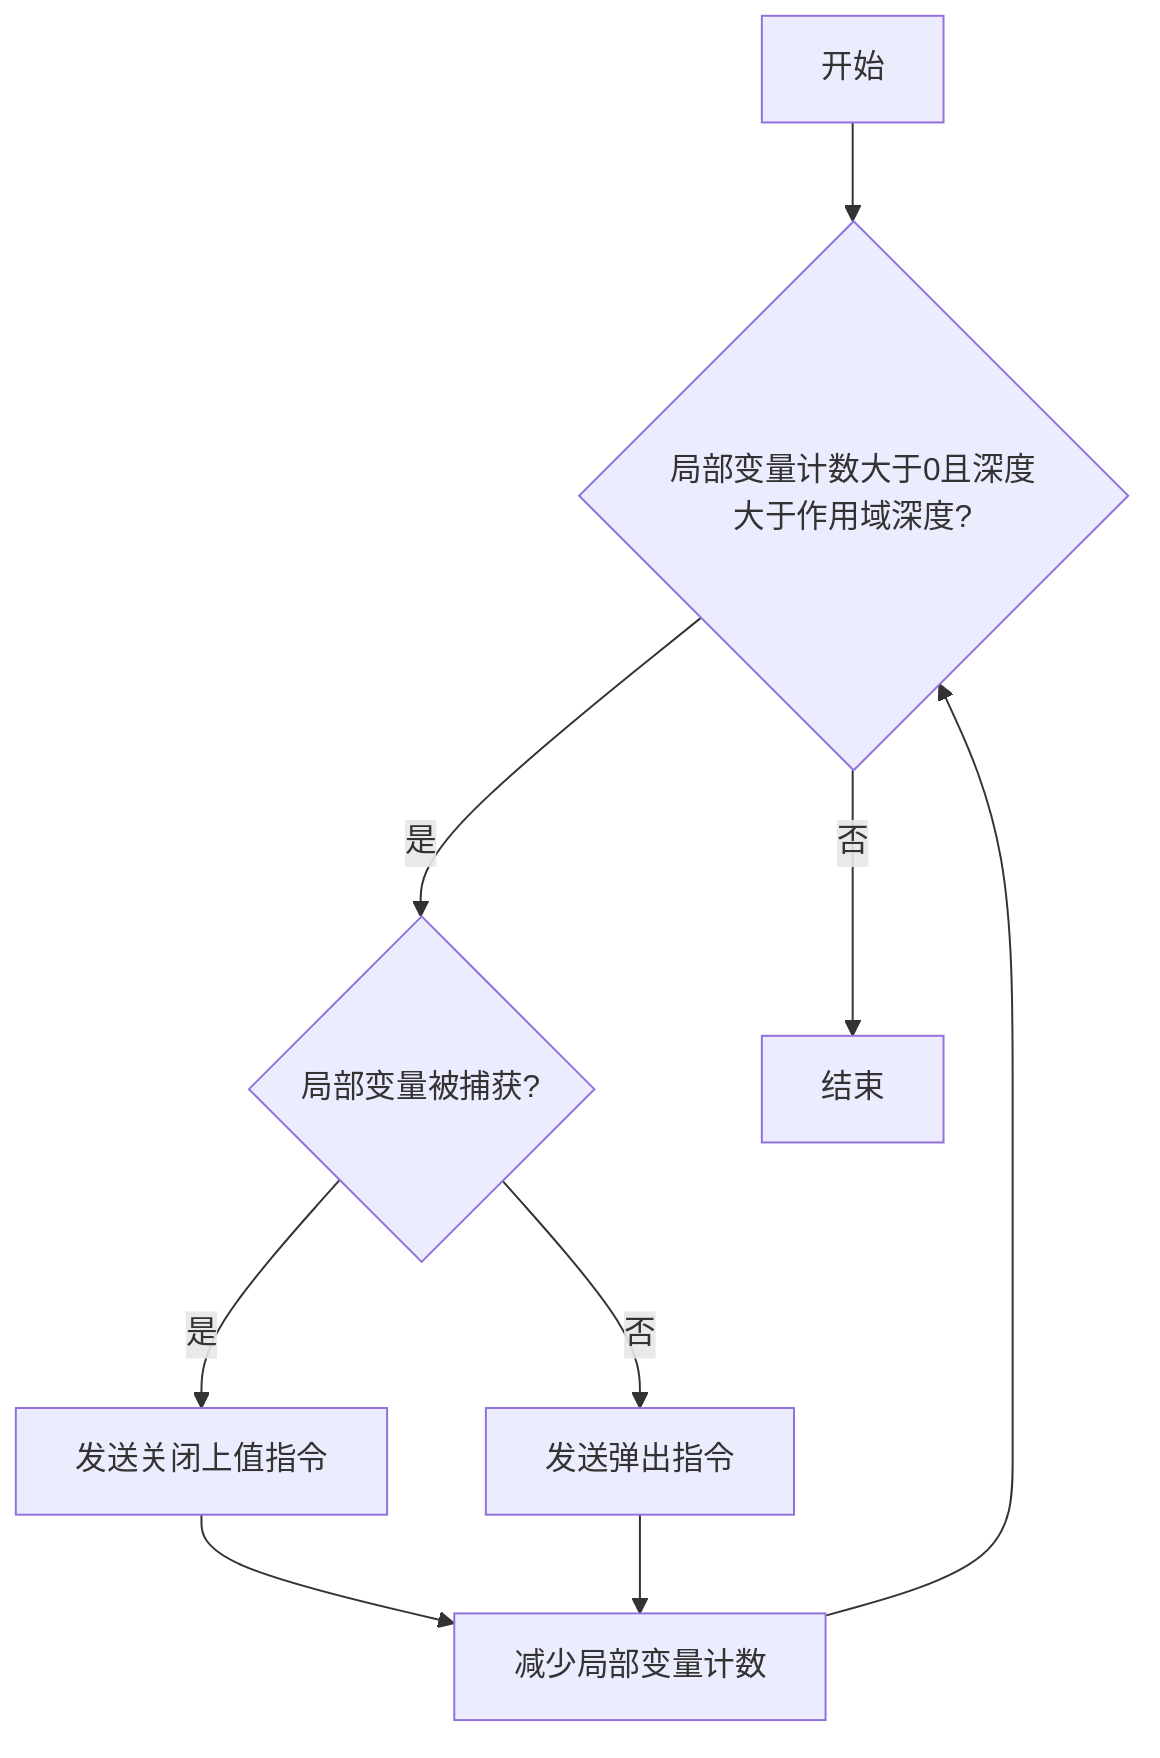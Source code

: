 flowchart TD
    A[开始] --> B{局部变量计数大于0且深度大于作用域深度?}
    B -->|是| C{局部变量被捕获?}
    C -->|是| D[发送关闭上值指令]
    C -->|否| E[发送弹出指令]
    D --> F[减少局部变量计数]
    E --> F
    F --> B
    B -->|否| G[结束]